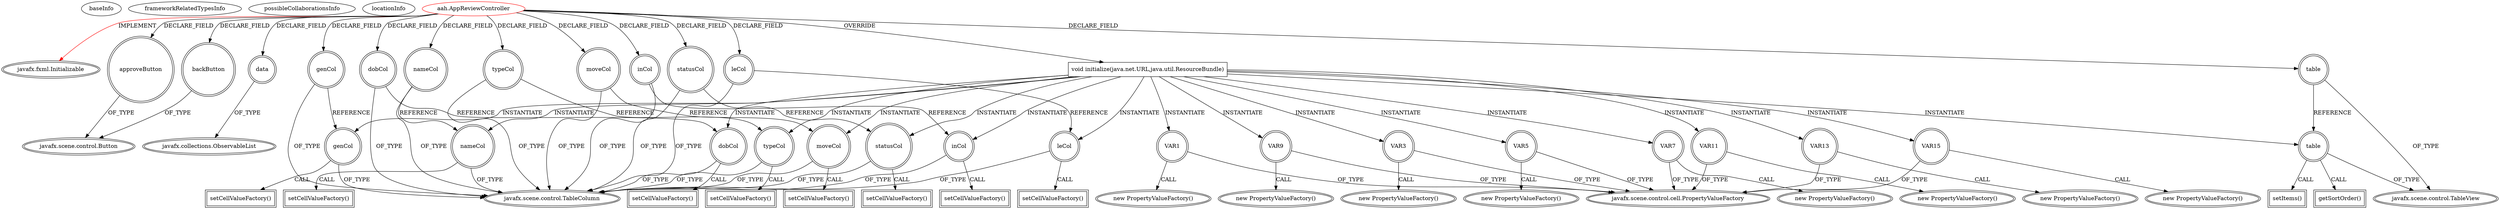 digraph {
baseInfo[graphId=4716,category="extension_graph",isAnonymous=false,possibleRelation=false]
frameworkRelatedTypesInfo[0="javafx.fxml.Initializable"]
possibleCollaborationsInfo[]
locationInfo[projectName="warpcorebreach-AAH",filePath="/warpcorebreach-AAH/AAH-master/AAH/src/aah/AppReviewController.java",contextSignature="AppReviewController",graphId="4716"]
0[label="aah.AppReviewController",vertexType="ROOT_CLIENT_CLASS_DECLARATION",isFrameworkType=false,color=red]
1[label="javafx.fxml.Initializable",vertexType="FRAMEWORK_INTERFACE_TYPE",isFrameworkType=true,peripheries=2]
2[label="approveButton",vertexType="FIELD_DECLARATION",isFrameworkType=true,peripheries=2,shape=circle]
3[label="javafx.scene.control.Button",vertexType="FRAMEWORK_CLASS_TYPE",isFrameworkType=true,peripheries=2]
4[label="backButton",vertexType="FIELD_DECLARATION",isFrameworkType=true,peripheries=2,shape=circle]
6[label="data",vertexType="FIELD_DECLARATION",isFrameworkType=true,peripheries=2,shape=circle]
7[label="javafx.collections.ObservableList",vertexType="FRAMEWORK_INTERFACE_TYPE",isFrameworkType=true,peripheries=2]
8[label="dobCol",vertexType="FIELD_DECLARATION",isFrameworkType=true,peripheries=2,shape=circle]
9[label="javafx.scene.control.TableColumn",vertexType="FRAMEWORK_CLASS_TYPE",isFrameworkType=true,peripheries=2]
10[label="genCol",vertexType="FIELD_DECLARATION",isFrameworkType=true,peripheries=2,shape=circle]
12[label="inCol",vertexType="FIELD_DECLARATION",isFrameworkType=true,peripheries=2,shape=circle]
14[label="leCol",vertexType="FIELD_DECLARATION",isFrameworkType=true,peripheries=2,shape=circle]
16[label="moveCol",vertexType="FIELD_DECLARATION",isFrameworkType=true,peripheries=2,shape=circle]
18[label="nameCol",vertexType="FIELD_DECLARATION",isFrameworkType=true,peripheries=2,shape=circle]
20[label="statusCol",vertexType="FIELD_DECLARATION",isFrameworkType=true,peripheries=2,shape=circle]
22[label="table",vertexType="FIELD_DECLARATION",isFrameworkType=true,peripheries=2,shape=circle]
23[label="javafx.scene.control.TableView",vertexType="FRAMEWORK_CLASS_TYPE",isFrameworkType=true,peripheries=2]
24[label="typeCol",vertexType="FIELD_DECLARATION",isFrameworkType=true,peripheries=2,shape=circle]
26[label="void initialize(java.net.URL,java.util.ResourceBundle)",vertexType="OVERRIDING_METHOD_DECLARATION",isFrameworkType=false,shape=box]
27[label="nameCol",vertexType="VARIABLE_EXPRESION",isFrameworkType=true,peripheries=2,shape=circle]
28[label="setCellValueFactory()",vertexType="INSIDE_CALL",isFrameworkType=true,peripheries=2,shape=box]
31[label="VAR1",vertexType="VARIABLE_EXPRESION",isFrameworkType=true,peripheries=2,shape=circle]
32[label="javafx.scene.control.cell.PropertyValueFactory",vertexType="FRAMEWORK_CLASS_TYPE",isFrameworkType=true,peripheries=2]
30[label="new PropertyValueFactory()",vertexType="CONSTRUCTOR_CALL",isFrameworkType=true,peripheries=2]
33[label="dobCol",vertexType="VARIABLE_EXPRESION",isFrameworkType=true,peripheries=2,shape=circle]
34[label="setCellValueFactory()",vertexType="INSIDE_CALL",isFrameworkType=true,peripheries=2,shape=box]
37[label="VAR3",vertexType="VARIABLE_EXPRESION",isFrameworkType=true,peripheries=2,shape=circle]
36[label="new PropertyValueFactory()",vertexType="CONSTRUCTOR_CALL",isFrameworkType=true,peripheries=2]
39[label="genCol",vertexType="VARIABLE_EXPRESION",isFrameworkType=true,peripheries=2,shape=circle]
40[label="setCellValueFactory()",vertexType="INSIDE_CALL",isFrameworkType=true,peripheries=2,shape=box]
43[label="VAR5",vertexType="VARIABLE_EXPRESION",isFrameworkType=true,peripheries=2,shape=circle]
42[label="new PropertyValueFactory()",vertexType="CONSTRUCTOR_CALL",isFrameworkType=true,peripheries=2]
45[label="inCol",vertexType="VARIABLE_EXPRESION",isFrameworkType=true,peripheries=2,shape=circle]
46[label="setCellValueFactory()",vertexType="INSIDE_CALL",isFrameworkType=true,peripheries=2,shape=box]
49[label="VAR7",vertexType="VARIABLE_EXPRESION",isFrameworkType=true,peripheries=2,shape=circle]
48[label="new PropertyValueFactory()",vertexType="CONSTRUCTOR_CALL",isFrameworkType=true,peripheries=2]
51[label="typeCol",vertexType="VARIABLE_EXPRESION",isFrameworkType=true,peripheries=2,shape=circle]
52[label="setCellValueFactory()",vertexType="INSIDE_CALL",isFrameworkType=true,peripheries=2,shape=box]
55[label="VAR9",vertexType="VARIABLE_EXPRESION",isFrameworkType=true,peripheries=2,shape=circle]
54[label="new PropertyValueFactory()",vertexType="CONSTRUCTOR_CALL",isFrameworkType=true,peripheries=2]
57[label="moveCol",vertexType="VARIABLE_EXPRESION",isFrameworkType=true,peripheries=2,shape=circle]
58[label="setCellValueFactory()",vertexType="INSIDE_CALL",isFrameworkType=true,peripheries=2,shape=box]
61[label="VAR11",vertexType="VARIABLE_EXPRESION",isFrameworkType=true,peripheries=2,shape=circle]
60[label="new PropertyValueFactory()",vertexType="CONSTRUCTOR_CALL",isFrameworkType=true,peripheries=2]
63[label="leCol",vertexType="VARIABLE_EXPRESION",isFrameworkType=true,peripheries=2,shape=circle]
64[label="setCellValueFactory()",vertexType="INSIDE_CALL",isFrameworkType=true,peripheries=2,shape=box]
67[label="VAR13",vertexType="VARIABLE_EXPRESION",isFrameworkType=true,peripheries=2,shape=circle]
66[label="new PropertyValueFactory()",vertexType="CONSTRUCTOR_CALL",isFrameworkType=true,peripheries=2]
69[label="statusCol",vertexType="VARIABLE_EXPRESION",isFrameworkType=true,peripheries=2,shape=circle]
70[label="setCellValueFactory()",vertexType="INSIDE_CALL",isFrameworkType=true,peripheries=2,shape=box]
73[label="VAR15",vertexType="VARIABLE_EXPRESION",isFrameworkType=true,peripheries=2,shape=circle]
72[label="new PropertyValueFactory()",vertexType="CONSTRUCTOR_CALL",isFrameworkType=true,peripheries=2]
75[label="table",vertexType="VARIABLE_EXPRESION",isFrameworkType=true,peripheries=2,shape=circle]
76[label="setItems()",vertexType="INSIDE_CALL",isFrameworkType=true,peripheries=2,shape=box]
79[label="getSortOrder()",vertexType="INSIDE_CALL",isFrameworkType=true,peripheries=2,shape=box]
0->1[label="IMPLEMENT",color=red]
0->2[label="DECLARE_FIELD"]
2->3[label="OF_TYPE"]
0->4[label="DECLARE_FIELD"]
4->3[label="OF_TYPE"]
0->6[label="DECLARE_FIELD"]
6->7[label="OF_TYPE"]
0->8[label="DECLARE_FIELD"]
8->9[label="OF_TYPE"]
0->10[label="DECLARE_FIELD"]
10->9[label="OF_TYPE"]
0->12[label="DECLARE_FIELD"]
12->9[label="OF_TYPE"]
0->14[label="DECLARE_FIELD"]
14->9[label="OF_TYPE"]
0->16[label="DECLARE_FIELD"]
16->9[label="OF_TYPE"]
0->18[label="DECLARE_FIELD"]
18->9[label="OF_TYPE"]
0->20[label="DECLARE_FIELD"]
20->9[label="OF_TYPE"]
0->22[label="DECLARE_FIELD"]
22->23[label="OF_TYPE"]
0->24[label="DECLARE_FIELD"]
24->9[label="OF_TYPE"]
0->26[label="OVERRIDE"]
26->27[label="INSTANTIATE"]
18->27[label="REFERENCE"]
27->9[label="OF_TYPE"]
27->28[label="CALL"]
26->31[label="INSTANTIATE"]
31->32[label="OF_TYPE"]
31->30[label="CALL"]
26->33[label="INSTANTIATE"]
8->33[label="REFERENCE"]
33->9[label="OF_TYPE"]
33->34[label="CALL"]
26->37[label="INSTANTIATE"]
37->32[label="OF_TYPE"]
37->36[label="CALL"]
26->39[label="INSTANTIATE"]
10->39[label="REFERENCE"]
39->9[label="OF_TYPE"]
39->40[label="CALL"]
26->43[label="INSTANTIATE"]
43->32[label="OF_TYPE"]
43->42[label="CALL"]
26->45[label="INSTANTIATE"]
12->45[label="REFERENCE"]
45->9[label="OF_TYPE"]
45->46[label="CALL"]
26->49[label="INSTANTIATE"]
49->32[label="OF_TYPE"]
49->48[label="CALL"]
26->51[label="INSTANTIATE"]
24->51[label="REFERENCE"]
51->9[label="OF_TYPE"]
51->52[label="CALL"]
26->55[label="INSTANTIATE"]
55->32[label="OF_TYPE"]
55->54[label="CALL"]
26->57[label="INSTANTIATE"]
16->57[label="REFERENCE"]
57->9[label="OF_TYPE"]
57->58[label="CALL"]
26->61[label="INSTANTIATE"]
61->32[label="OF_TYPE"]
61->60[label="CALL"]
26->63[label="INSTANTIATE"]
14->63[label="REFERENCE"]
63->9[label="OF_TYPE"]
63->64[label="CALL"]
26->67[label="INSTANTIATE"]
67->32[label="OF_TYPE"]
67->66[label="CALL"]
26->69[label="INSTANTIATE"]
20->69[label="REFERENCE"]
69->9[label="OF_TYPE"]
69->70[label="CALL"]
26->73[label="INSTANTIATE"]
73->32[label="OF_TYPE"]
73->72[label="CALL"]
26->75[label="INSTANTIATE"]
22->75[label="REFERENCE"]
75->23[label="OF_TYPE"]
75->76[label="CALL"]
75->79[label="CALL"]
}

